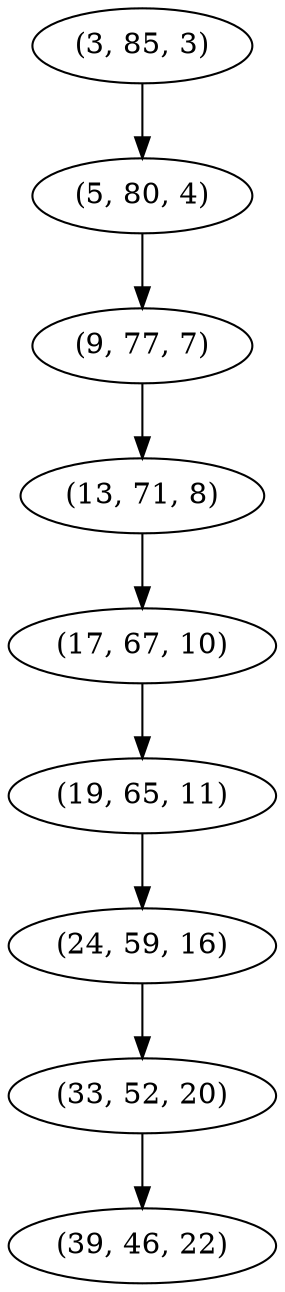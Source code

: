 digraph tree {
    "(3, 85, 3)";
    "(5, 80, 4)";
    "(9, 77, 7)";
    "(13, 71, 8)";
    "(17, 67, 10)";
    "(19, 65, 11)";
    "(24, 59, 16)";
    "(33, 52, 20)";
    "(39, 46, 22)";
    "(3, 85, 3)" -> "(5, 80, 4)";
    "(5, 80, 4)" -> "(9, 77, 7)";
    "(9, 77, 7)" -> "(13, 71, 8)";
    "(13, 71, 8)" -> "(17, 67, 10)";
    "(17, 67, 10)" -> "(19, 65, 11)";
    "(19, 65, 11)" -> "(24, 59, 16)";
    "(24, 59, 16)" -> "(33, 52, 20)";
    "(33, 52, 20)" -> "(39, 46, 22)";
}
